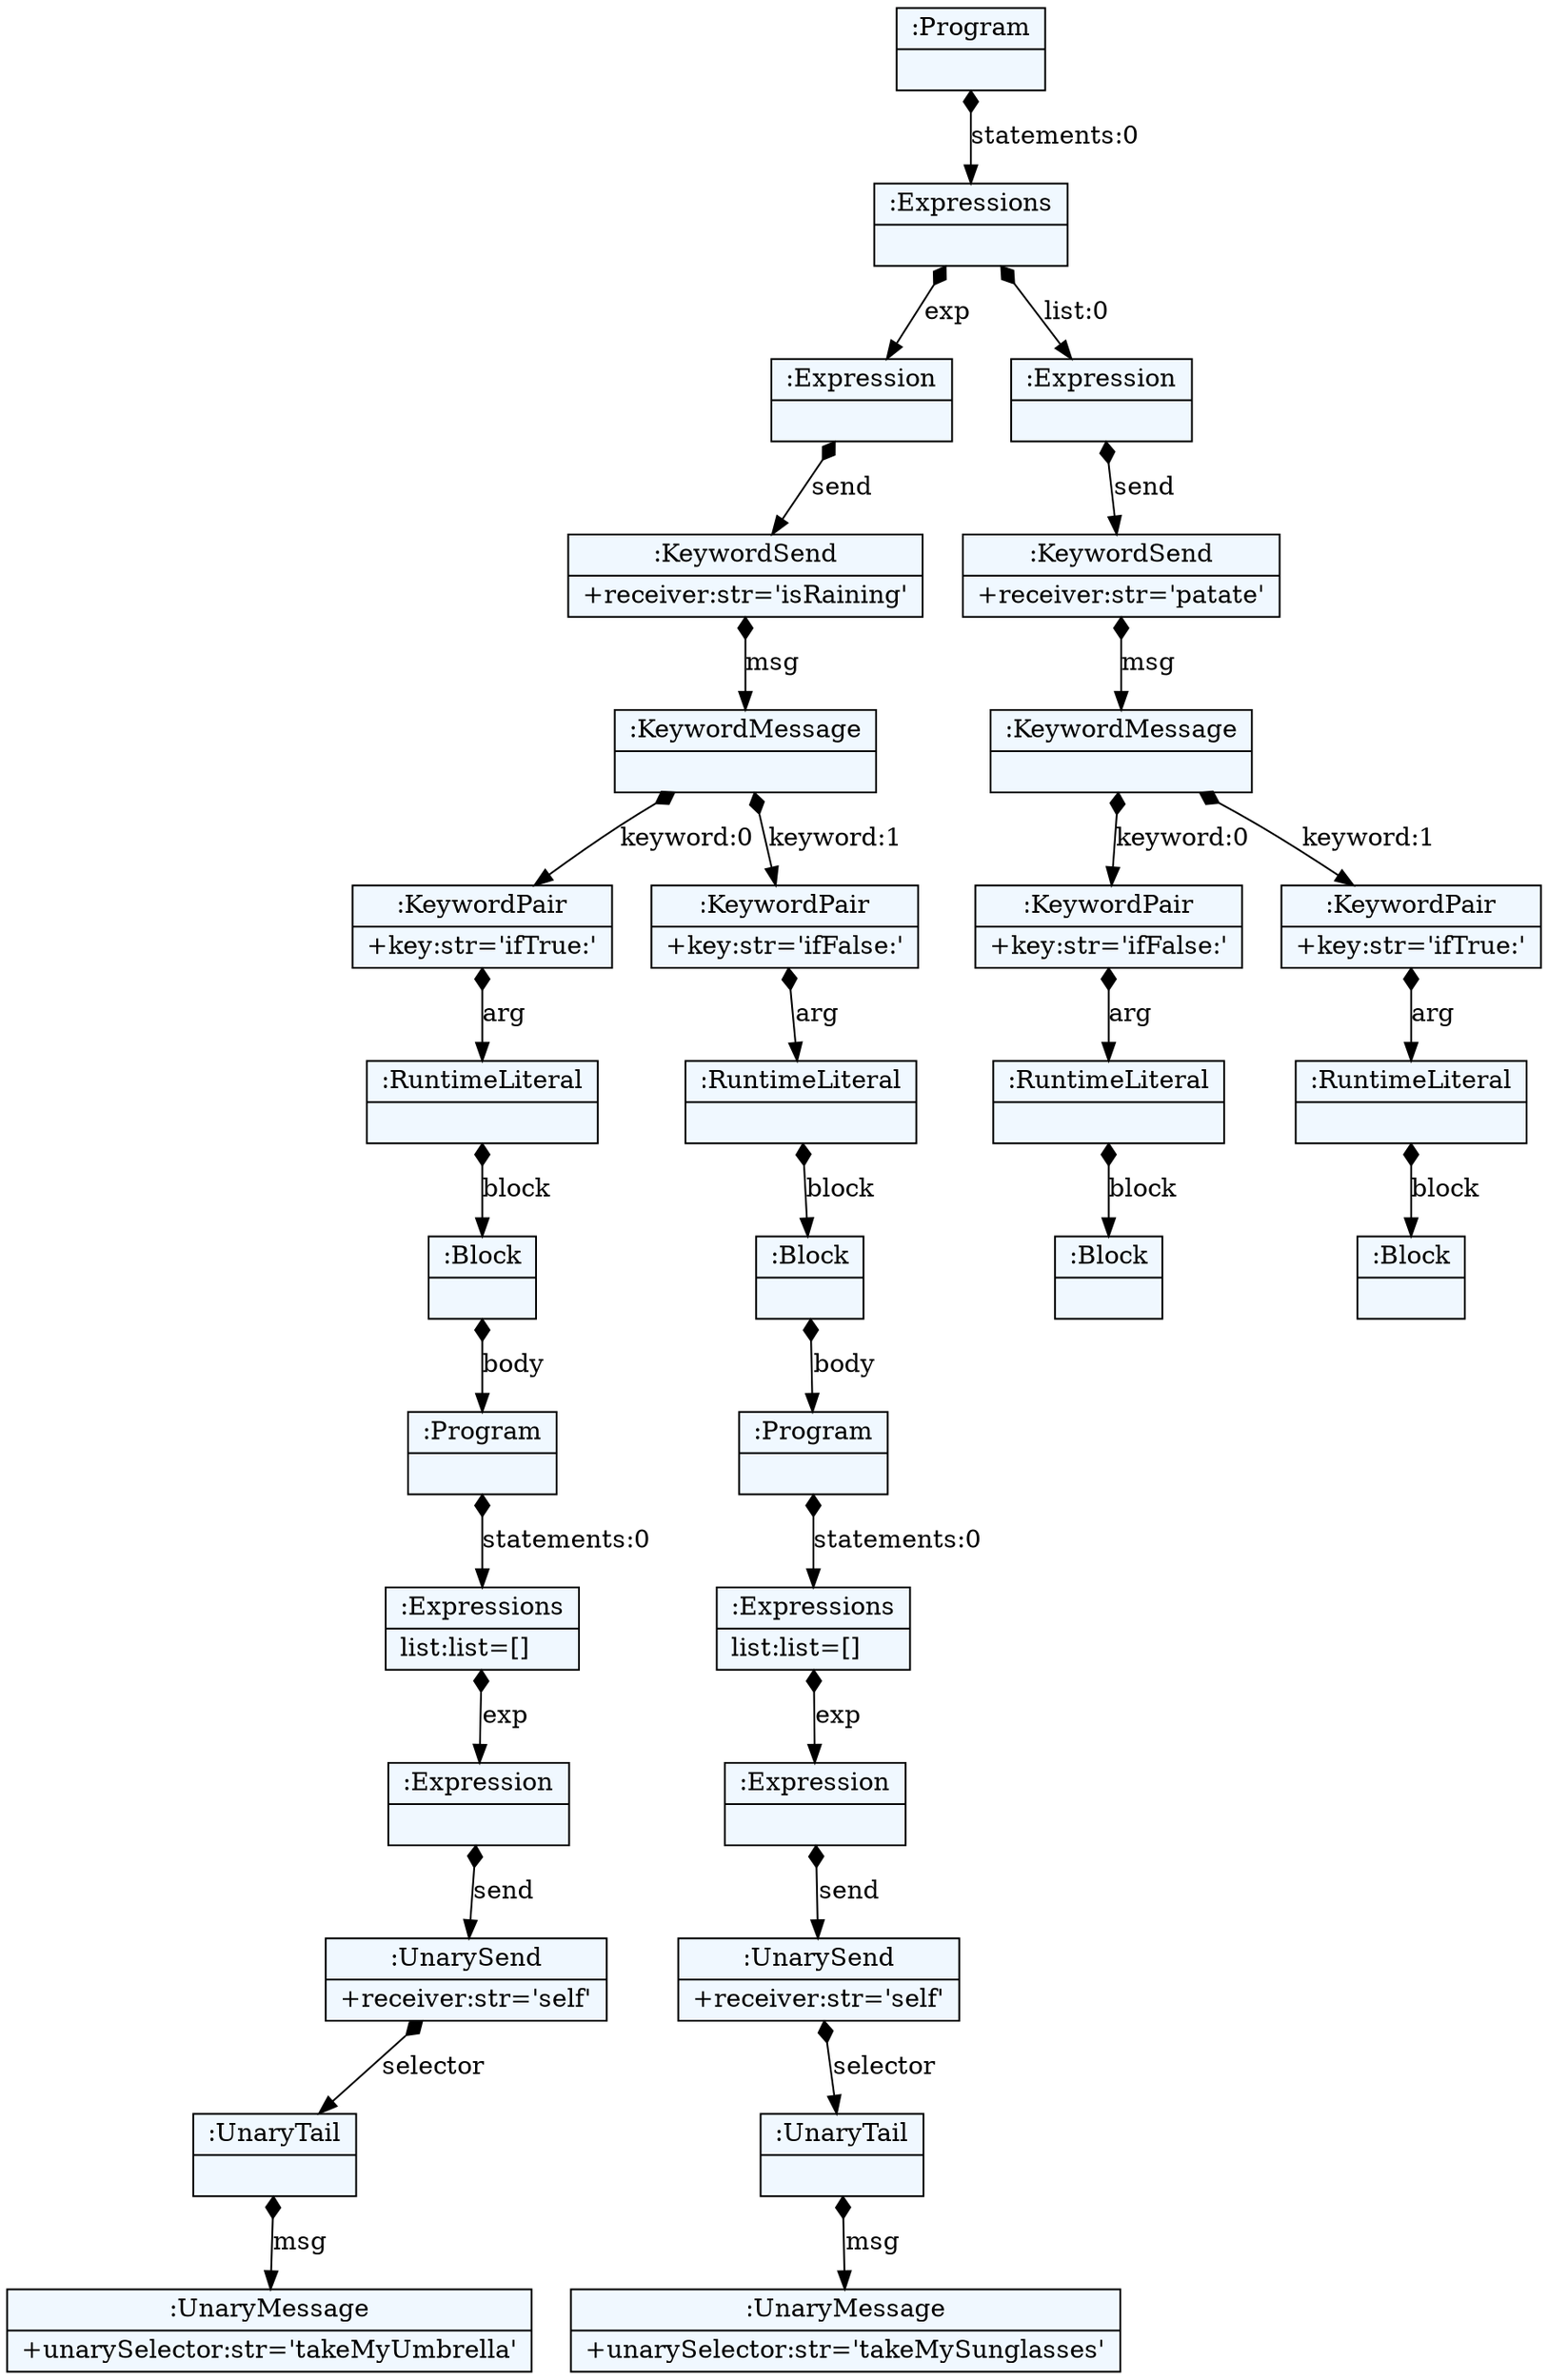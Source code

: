 
    digraph textX {
    fontname = "Bitstream Vera Sans"
    fontsize = 8
    node[
        shape=record,
        style=filled,
        fillcolor=aliceblue
    ]
    nodesep = 0.3
    edge[dir=black,arrowtail=empty]


2161944901112 -> 2161846766616 [label="statements:0" arrowtail=diamond dir=both]
2161846766616 -> 2161858890664 [label="exp" arrowtail=diamond dir=both]
2161858890664 -> 2161861297488 [label="send" arrowtail=diamond dir=both]
2161861297488 -> 2161862347184 [label="msg" arrowtail=diamond dir=both]
2161862347184 -> 2161882488000 [label="keyword:0" arrowtail=diamond dir=both]
2161882488000 -> 2161886187648 [label="arg" arrowtail=diamond dir=both]
2161886187648 -> 2161886187816 [label="block" arrowtail=diamond dir=both]
2161886187816 -> 2161886187984 [label="body" arrowtail=diamond dir=both]
2161886187984 -> 2161886188208 [label="statements:0" arrowtail=diamond dir=both]
2161886188208 -> 2161886188320 [label="exp" arrowtail=diamond dir=both]
2161886188320 -> 2161886188488 [label="send" arrowtail=diamond dir=both]
2161886188488 -> 2161886188712 [label="selector" arrowtail=diamond dir=both]
2161886188712 -> 2161886188824 [label="msg" arrowtail=diamond dir=both]
2161886188824[label="{:UnaryMessage|+unarySelector:str='takeMyUmbrella'\l}"]
2161886188712[label="{:UnaryTail|}"]
2161886188488[label="{:UnarySend|+receiver:str='self'\l}"]
2161886188320[label="{:Expression|}"]
2161886188208[label="{:Expressions|list:list=[]\l}"]
2161886187984[label="{:Program|}"]
2161886187816[label="{:Block|}"]
2161886187648[label="{:RuntimeLiteral|}"]
2161882488000[label="{:KeywordPair|+key:str='ifTrue:'\l}"]
2161862347184 -> 2161882488056 [label="keyword:1" arrowtail=diamond dir=both]
2161882488056 -> 2161886187872 [label="arg" arrowtail=diamond dir=both]
2161886187872 -> 2161886188040 [label="block" arrowtail=diamond dir=both]
2161886188040 -> 2161886188264 [label="body" arrowtail=diamond dir=both]
2161886188264 -> 2161886188600 [label="statements:0" arrowtail=diamond dir=both]
2161886188600 -> 2161886188768 [label="exp" arrowtail=diamond dir=both]
2161886188768 -> 2161886189048 [label="send" arrowtail=diamond dir=both]
2161886189048 -> 2161886189216 [label="selector" arrowtail=diamond dir=both]
2161886189216 -> 2161886189328 [label="msg" arrowtail=diamond dir=both]
2161886189328[label="{:UnaryMessage|+unarySelector:str='takeMySunglasses'\l}"]
2161886189216[label="{:UnaryTail|}"]
2161886189048[label="{:UnarySend|+receiver:str='self'\l}"]
2161886188768[label="{:Expression|}"]
2161886188600[label="{:Expressions|list:list=[]\l}"]
2161886188264[label="{:Program|}"]
2161886188040[label="{:Block|}"]
2161886187872[label="{:RuntimeLiteral|}"]
2161882488056[label="{:KeywordPair|+key:str='ifFalse:'\l}"]
2161862347184[label="{:KeywordMessage|}"]
2161861297488[label="{:KeywordSend|+receiver:str='isRaining'\l}"]
2161858890664[label="{:Expression|}"]
2161846766616 -> 2161858890720 [label="list:0" arrowtail=diamond dir=both]
2161858890720 -> 2161862347072 [label="send" arrowtail=diamond dir=both]
2161862347072 -> 2161882488112 [label="msg" arrowtail=diamond dir=both]
2161882488112 -> 2161886187928 [label="keyword:0" arrowtail=diamond dir=both]
2161886187928 -> 2161886188432 [label="arg" arrowtail=diamond dir=both]
2161886188432 -> 2161886188656 [label="block" arrowtail=diamond dir=both]
2161886188656[label="{:Block|}"]
2161886188432[label="{:RuntimeLiteral|}"]
2161886187928[label="{:KeywordPair|+key:str='ifFalse:'\l}"]
2161882488112 -> 2161886188096 [label="keyword:1" arrowtail=diamond dir=both]
2161886188096 -> 2161886188880 [label="arg" arrowtail=diamond dir=both]
2161886188880 -> 2161886189104 [label="block" arrowtail=diamond dir=both]
2161886189104[label="{:Block|}"]
2161886188880[label="{:RuntimeLiteral|}"]
2161886188096[label="{:KeywordPair|+key:str='ifTrue:'\l}"]
2161882488112[label="{:KeywordMessage|}"]
2161862347072[label="{:KeywordSend|+receiver:str='patate'\l}"]
2161858890720[label="{:Expression|}"]
2161846766616[label="{:Expressions|}"]
2161944901112[label="{:Program|}"]

}
